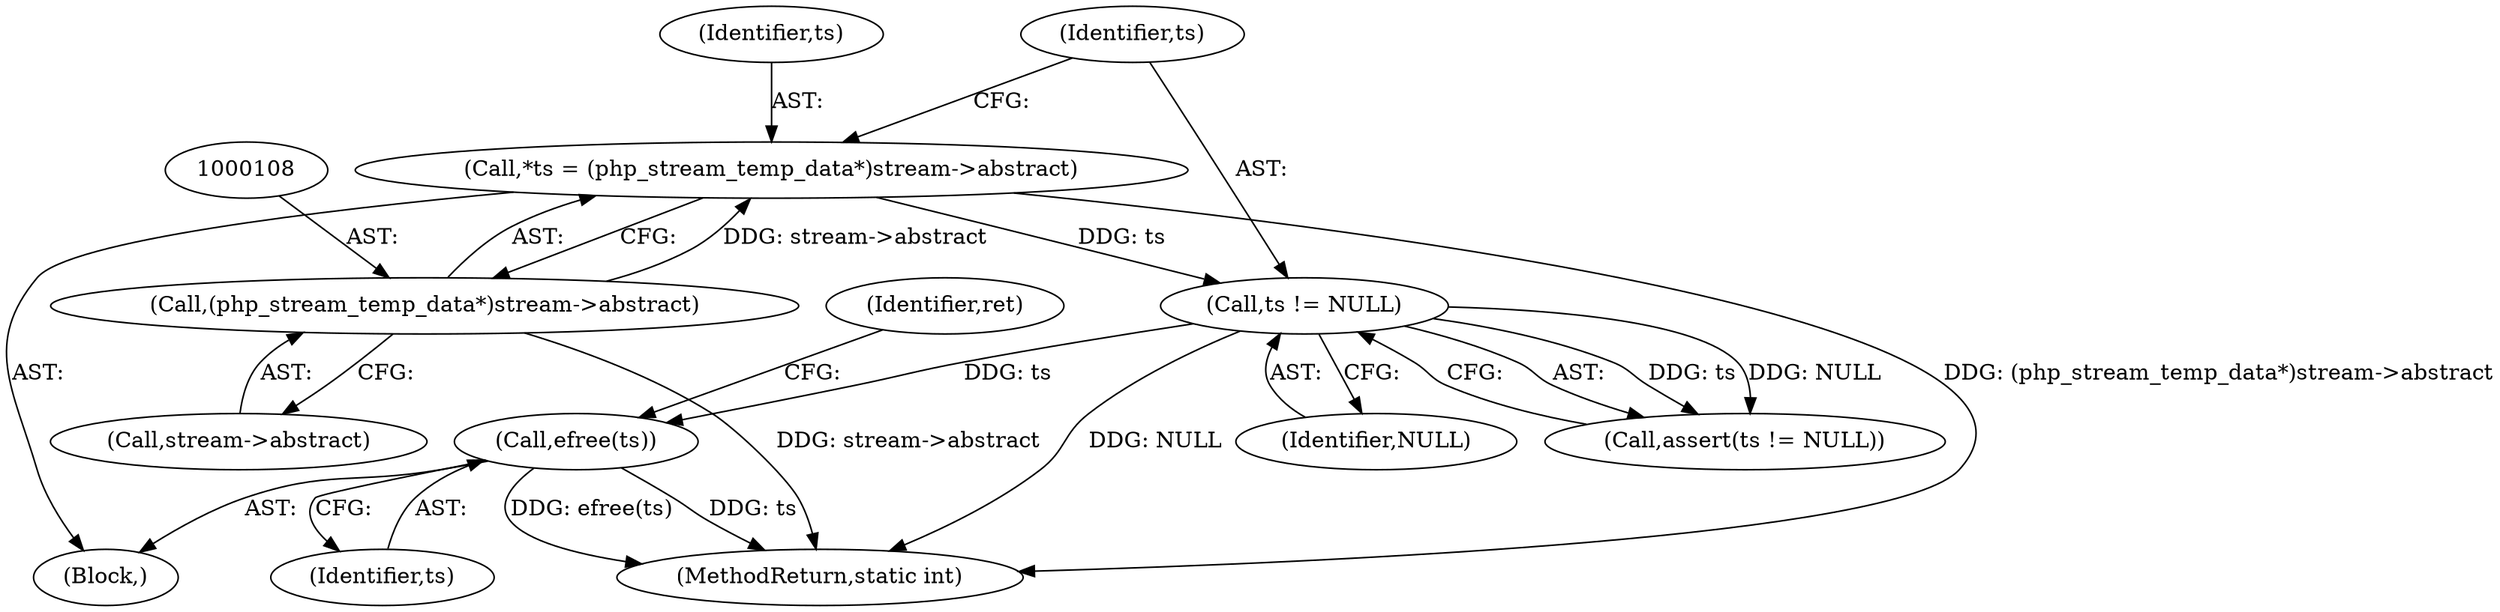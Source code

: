 digraph "0_php_6297a117d77fa3a0df2e21ca926a92c231819cd5_4@API" {
"1000149" [label="(Call,efree(ts))"];
"1000114" [label="(Call,ts != NULL)"];
"1000105" [label="(Call,*ts = (php_stream_temp_data*)stream->abstract)"];
"1000107" [label="(Call,(php_stream_temp_data*)stream->abstract)"];
"1000150" [label="(Identifier,ts)"];
"1000109" [label="(Call,stream->abstract)"];
"1000152" [label="(Identifier,ret)"];
"1000113" [label="(Call,assert(ts != NULL))"];
"1000115" [label="(Identifier,ts)"];
"1000149" [label="(Call,efree(ts))"];
"1000103" [label="(Block,)"];
"1000153" [label="(MethodReturn,static int)"];
"1000105" [label="(Call,*ts = (php_stream_temp_data*)stream->abstract)"];
"1000106" [label="(Identifier,ts)"];
"1000116" [label="(Identifier,NULL)"];
"1000114" [label="(Call,ts != NULL)"];
"1000107" [label="(Call,(php_stream_temp_data*)stream->abstract)"];
"1000149" -> "1000103"  [label="AST: "];
"1000149" -> "1000150"  [label="CFG: "];
"1000150" -> "1000149"  [label="AST: "];
"1000152" -> "1000149"  [label="CFG: "];
"1000149" -> "1000153"  [label="DDG: efree(ts)"];
"1000149" -> "1000153"  [label="DDG: ts"];
"1000114" -> "1000149"  [label="DDG: ts"];
"1000114" -> "1000113"  [label="AST: "];
"1000114" -> "1000116"  [label="CFG: "];
"1000115" -> "1000114"  [label="AST: "];
"1000116" -> "1000114"  [label="AST: "];
"1000113" -> "1000114"  [label="CFG: "];
"1000114" -> "1000153"  [label="DDG: NULL"];
"1000114" -> "1000113"  [label="DDG: ts"];
"1000114" -> "1000113"  [label="DDG: NULL"];
"1000105" -> "1000114"  [label="DDG: ts"];
"1000105" -> "1000103"  [label="AST: "];
"1000105" -> "1000107"  [label="CFG: "];
"1000106" -> "1000105"  [label="AST: "];
"1000107" -> "1000105"  [label="AST: "];
"1000115" -> "1000105"  [label="CFG: "];
"1000105" -> "1000153"  [label="DDG: (php_stream_temp_data*)stream->abstract"];
"1000107" -> "1000105"  [label="DDG: stream->abstract"];
"1000107" -> "1000109"  [label="CFG: "];
"1000108" -> "1000107"  [label="AST: "];
"1000109" -> "1000107"  [label="AST: "];
"1000107" -> "1000153"  [label="DDG: stream->abstract"];
}
